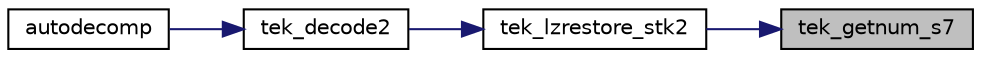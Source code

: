 digraph "tek_getnum_s7"
{
 // LATEX_PDF_SIZE
  edge [fontname="Helvetica",fontsize="10",labelfontname="Helvetica",labelfontsize="10"];
  node [fontname="Helvetica",fontsize="10",shape=record];
  rankdir="RL";
  Node1 [label="tek_getnum_s7",height=0.2,width=0.4,color="black", fillcolor="grey75", style="filled", fontcolor="black",tooltip=" "];
  Node1 -> Node2 [dir="back",color="midnightblue",fontsize="10",style="solid",fontname="Helvetica"];
  Node2 [label="tek_lzrestore_stk2",height=0.2,width=0.4,color="black", fillcolor="white", style="filled",URL="$autodec___8c.html#ac54cea4e34e29455707af40560399747",tooltip=" "];
  Node2 -> Node3 [dir="back",color="midnightblue",fontsize="10",style="solid",fontname="Helvetica"];
  Node3 [label="tek_decode2",height=0.2,width=0.4,color="black", fillcolor="white", style="filled",URL="$autodec___8c.html#a97a1b097510e1fc930bbc999823b0579",tooltip=" "];
  Node3 -> Node4 [dir="back",color="midnightblue",fontsize="10",style="solid",fontname="Helvetica"];
  Node4 [label="autodecomp",height=0.2,width=0.4,color="black", fillcolor="white", style="filled",URL="$autodec___8c.html#a60e24695b435771842589424baeba341",tooltip=" "];
}
